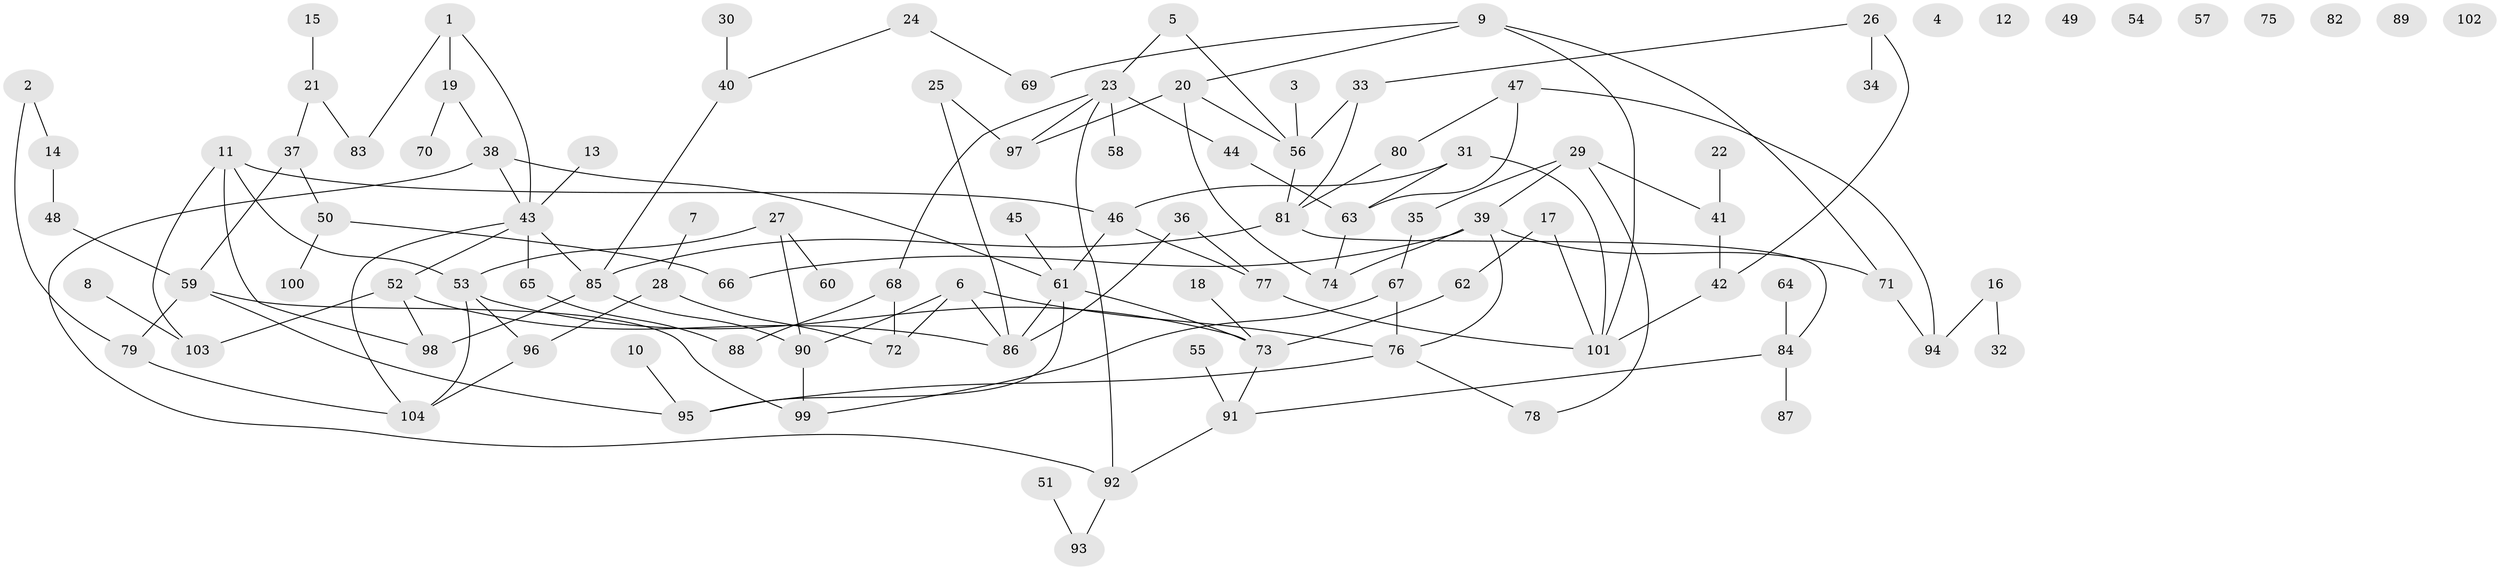 // coarse degree distribution, {1: 0.2926829268292683, 0: 0.21951219512195122, 2: 0.14634146341463414, 3: 0.0975609756097561, 4: 0.07317073170731707, 5: 0.04878048780487805, 7: 0.07317073170731707, 9: 0.024390243902439025, 8: 0.024390243902439025}
// Generated by graph-tools (version 1.1) at 2025/42/03/04/25 21:42:27]
// undirected, 104 vertices, 135 edges
graph export_dot {
graph [start="1"]
  node [color=gray90,style=filled];
  1;
  2;
  3;
  4;
  5;
  6;
  7;
  8;
  9;
  10;
  11;
  12;
  13;
  14;
  15;
  16;
  17;
  18;
  19;
  20;
  21;
  22;
  23;
  24;
  25;
  26;
  27;
  28;
  29;
  30;
  31;
  32;
  33;
  34;
  35;
  36;
  37;
  38;
  39;
  40;
  41;
  42;
  43;
  44;
  45;
  46;
  47;
  48;
  49;
  50;
  51;
  52;
  53;
  54;
  55;
  56;
  57;
  58;
  59;
  60;
  61;
  62;
  63;
  64;
  65;
  66;
  67;
  68;
  69;
  70;
  71;
  72;
  73;
  74;
  75;
  76;
  77;
  78;
  79;
  80;
  81;
  82;
  83;
  84;
  85;
  86;
  87;
  88;
  89;
  90;
  91;
  92;
  93;
  94;
  95;
  96;
  97;
  98;
  99;
  100;
  101;
  102;
  103;
  104;
  1 -- 19;
  1 -- 43;
  1 -- 83;
  2 -- 14;
  2 -- 79;
  3 -- 56;
  5 -- 23;
  5 -- 56;
  6 -- 72;
  6 -- 76;
  6 -- 86;
  6 -- 90;
  7 -- 28;
  8 -- 103;
  9 -- 20;
  9 -- 69;
  9 -- 71;
  9 -- 101;
  10 -- 95;
  11 -- 46;
  11 -- 53;
  11 -- 98;
  11 -- 103;
  13 -- 43;
  14 -- 48;
  15 -- 21;
  16 -- 32;
  16 -- 94;
  17 -- 62;
  17 -- 101;
  18 -- 73;
  19 -- 38;
  19 -- 70;
  20 -- 56;
  20 -- 74;
  20 -- 97;
  21 -- 37;
  21 -- 83;
  22 -- 41;
  23 -- 44;
  23 -- 58;
  23 -- 68;
  23 -- 92;
  23 -- 97;
  24 -- 40;
  24 -- 69;
  25 -- 86;
  25 -- 97;
  26 -- 33;
  26 -- 34;
  26 -- 42;
  27 -- 53;
  27 -- 60;
  27 -- 90;
  28 -- 72;
  28 -- 96;
  29 -- 35;
  29 -- 39;
  29 -- 41;
  29 -- 78;
  30 -- 40;
  31 -- 46;
  31 -- 63;
  31 -- 101;
  33 -- 56;
  33 -- 81;
  35 -- 67;
  36 -- 77;
  36 -- 86;
  37 -- 50;
  37 -- 59;
  38 -- 43;
  38 -- 61;
  38 -- 92;
  39 -- 66;
  39 -- 71;
  39 -- 74;
  39 -- 76;
  40 -- 85;
  41 -- 42;
  42 -- 101;
  43 -- 52;
  43 -- 65;
  43 -- 85;
  43 -- 104;
  44 -- 63;
  45 -- 61;
  46 -- 61;
  46 -- 77;
  47 -- 63;
  47 -- 80;
  47 -- 94;
  48 -- 59;
  50 -- 66;
  50 -- 100;
  51 -- 93;
  52 -- 86;
  52 -- 98;
  52 -- 103;
  53 -- 73;
  53 -- 96;
  53 -- 104;
  55 -- 91;
  56 -- 81;
  59 -- 79;
  59 -- 95;
  59 -- 99;
  61 -- 73;
  61 -- 86;
  61 -- 95;
  62 -- 73;
  63 -- 74;
  64 -- 84;
  65 -- 88;
  67 -- 76;
  67 -- 99;
  68 -- 72;
  68 -- 88;
  71 -- 94;
  73 -- 91;
  76 -- 78;
  76 -- 95;
  77 -- 101;
  79 -- 104;
  80 -- 81;
  81 -- 84;
  81 -- 85;
  84 -- 87;
  84 -- 91;
  85 -- 90;
  85 -- 98;
  90 -- 99;
  91 -- 92;
  92 -- 93;
  96 -- 104;
}
